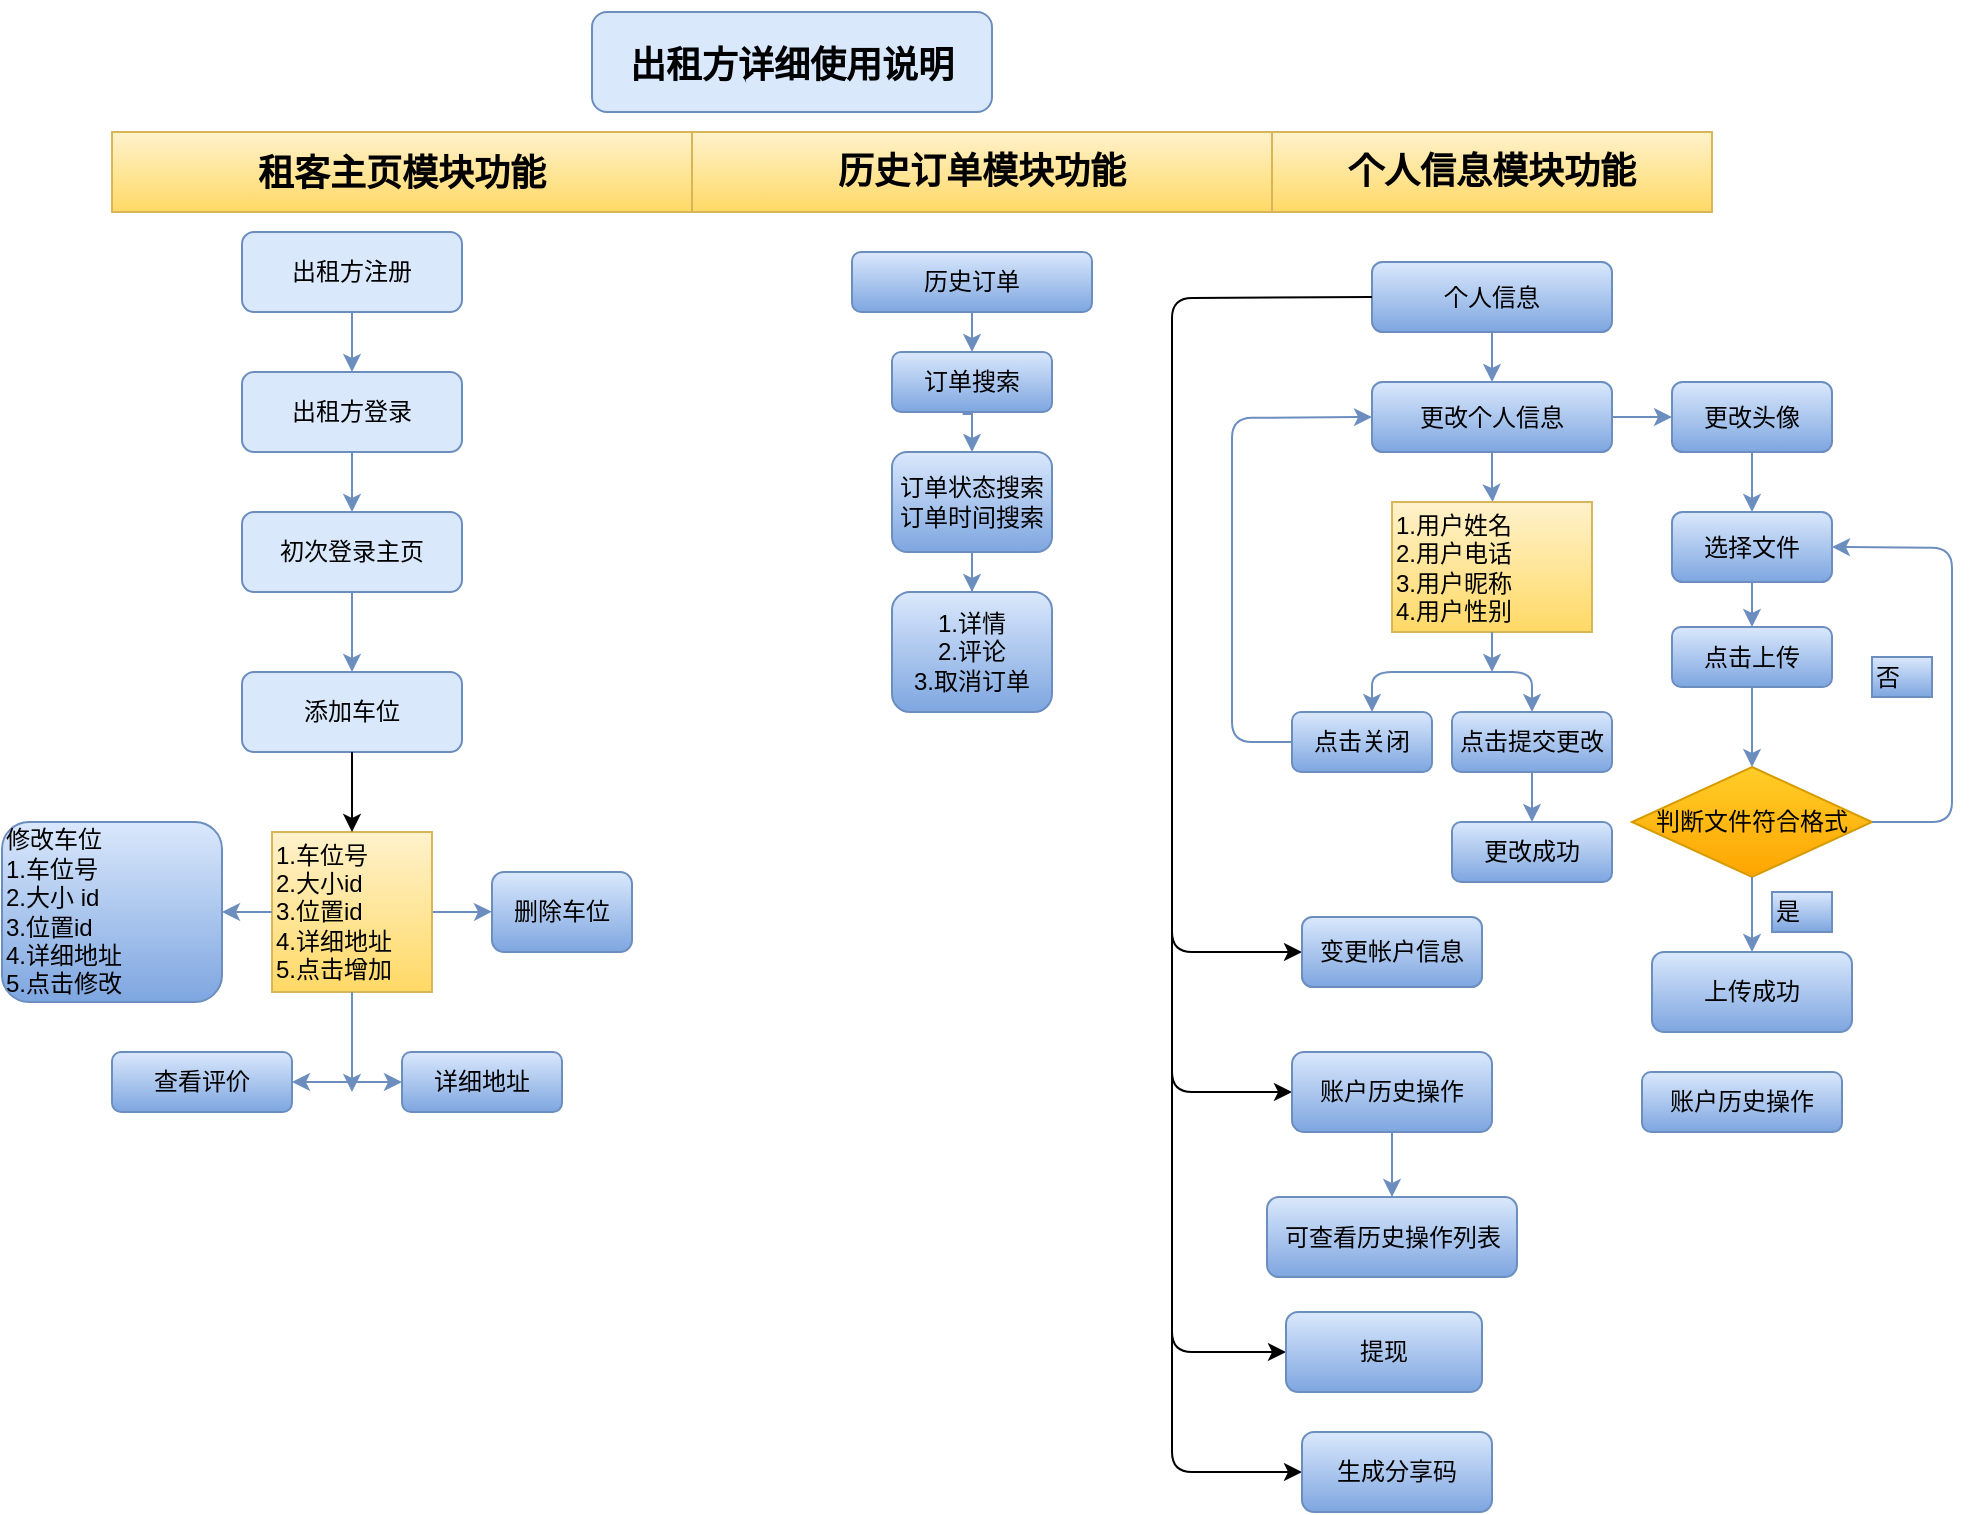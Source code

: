 <mxfile pages="1" version="11.2.4" type="device"><diagram id="9xhiaRg9dRSLGNbm7SgB" name="Page-1"><mxGraphModel dx="1024" dy="595" grid="1" gridSize="10" guides="1" tooltips="1" connect="1" arrows="1" fold="1" page="1" pageScale="1" pageWidth="827" pageHeight="1169" math="0" shadow="0"><root><mxCell id="0"/><mxCell id="1" parent="0"/><mxCell id="x5A44D_sJWdkFcCqhX0C-2" value="&lt;h1&gt;&lt;font style=&quot;font-size: 18px&quot;&gt;&lt;b&gt;&lt;font face=&quot;宋体&quot;&gt;出租方&lt;/font&gt;&lt;/b&gt;&lt;b&gt;&lt;span style=&quot;font-family: &amp;#34;calibri&amp;#34;&quot;&gt;&lt;font face=&quot;宋体&quot;&gt;详细&lt;/font&gt;&lt;/span&gt;&lt;/b&gt;&lt;b&gt;&lt;font face=&quot;宋体&quot;&gt;使用&lt;/font&gt;&lt;/b&gt;&lt;b&gt;&lt;span style=&quot;font-family: &amp;#34;calibri&amp;#34;&quot;&gt;&lt;font face=&quot;宋体&quot;&gt;说明&lt;/font&gt;&lt;/span&gt;&lt;/b&gt;&lt;/font&gt;&lt;/h1&gt;" style="rounded=1;whiteSpace=wrap;html=1;fillColor=#dae8fc;strokeColor=#6c8ebf;fontSize=12;" parent="1" vertex="1"><mxGeometry x="310" y="10" width="200" height="50" as="geometry"/></mxCell><mxCell id="x5A44D_sJWdkFcCqhX0C-3" value="&lt;h2&gt;&lt;b&gt;&lt;span&gt;&lt;font face=&quot;宋体&quot; style=&quot;font-size: 18px&quot;&gt;租客主页模块功能&lt;/font&gt;&lt;/span&gt;&lt;/b&gt;&lt;b&gt;&lt;span style=&quot;font-size: 16pt&quot;&gt;&lt;/span&gt;&lt;/b&gt;&lt;/h2&gt;" style="rounded=0;whiteSpace=wrap;html=1;fillColor=#fff2cc;gradientColor=#ffd966;strokeColor=#d6b656;" parent="1" vertex="1"><mxGeometry x="70" y="70" width="290" height="40" as="geometry"/></mxCell><mxCell id="x5A44D_sJWdkFcCqhX0C-10" value="&lt;p class=&quot;MsoNormal&quot;&gt;&lt;b&gt;&lt;font face=&quot;宋体&quot; style=&quot;font-size: 18px&quot;&gt;历史订单模块功能&lt;/font&gt;&lt;/b&gt;&lt;/p&gt;" style="rounded=0;whiteSpace=wrap;html=1;gradientColor=#ffd966;fillColor=#fff2cc;strokeColor=#d6b656;" parent="1" vertex="1"><mxGeometry x="360" y="70" width="290" height="40" as="geometry"/></mxCell><mxCell id="x5A44D_sJWdkFcCqhX0C-11" value="&lt;p class=&quot;MsoNormal&quot;&gt;&lt;b&gt;&lt;span&gt;&lt;font face=&quot;宋体&quot; style=&quot;font-size: 18px&quot;&gt;个人信息模块功能&lt;/font&gt;&lt;/span&gt;&lt;/b&gt;&lt;/p&gt;" style="rounded=0;whiteSpace=wrap;html=1;gradientColor=#ffd966;fillColor=#fff2cc;strokeColor=#d6b656;" parent="1" vertex="1"><mxGeometry x="650" y="70" width="220" height="40" as="geometry"/></mxCell><mxCell id="x5A44D_sJWdkFcCqhX0C-14" value="" style="edgeStyle=orthogonalEdgeStyle;rounded=0;orthogonalLoop=1;jettySize=auto;html=1;fillColor=#dae8fc;strokeColor=#6c8ebf;" parent="1" source="x5A44D_sJWdkFcCqhX0C-12" target="x5A44D_sJWdkFcCqhX0C-13" edge="1"><mxGeometry relative="1" as="geometry"/></mxCell><mxCell id="x5A44D_sJWdkFcCqhX0C-12" value="出租方注册" style="rounded=1;whiteSpace=wrap;html=1;fillColor=#dae8fc;strokeColor=#6c8ebf;" parent="1" vertex="1"><mxGeometry x="135" y="120" width="110" height="40" as="geometry"/></mxCell><mxCell id="x5A44D_sJWdkFcCqhX0C-16" value="" style="edgeStyle=orthogonalEdgeStyle;rounded=0;orthogonalLoop=1;jettySize=auto;html=1;fillColor=#dae8fc;strokeColor=#6c8ebf;" parent="1" source="x5A44D_sJWdkFcCqhX0C-13" target="x5A44D_sJWdkFcCqhX0C-15" edge="1"><mxGeometry relative="1" as="geometry"/></mxCell><mxCell id="x5A44D_sJWdkFcCqhX0C-13" value="出租方登录" style="rounded=1;whiteSpace=wrap;html=1;fillColor=#dae8fc;strokeColor=#6c8ebf;" parent="1" vertex="1"><mxGeometry x="135" y="190" width="110" height="40" as="geometry"/></mxCell><mxCell id="x5A44D_sJWdkFcCqhX0C-18" value="" style="edgeStyle=orthogonalEdgeStyle;rounded=0;orthogonalLoop=1;jettySize=auto;html=1;fillColor=#dae8fc;strokeColor=#6c8ebf;" parent="1" source="x5A44D_sJWdkFcCqhX0C-15" target="x5A44D_sJWdkFcCqhX0C-17" edge="1"><mxGeometry relative="1" as="geometry"/></mxCell><mxCell id="x5A44D_sJWdkFcCqhX0C-15" value="初次登录主页" style="rounded=1;whiteSpace=wrap;html=1;fillColor=#dae8fc;strokeColor=#6c8ebf;" parent="1" vertex="1"><mxGeometry x="135" y="260" width="110" height="40" as="geometry"/></mxCell><mxCell id="x5A44D_sJWdkFcCqhX0C-17" value="添加车位" style="rounded=1;whiteSpace=wrap;html=1;fillColor=#dae8fc;strokeColor=#6c8ebf;" parent="1" vertex="1"><mxGeometry x="135" y="340" width="110" height="40" as="geometry"/></mxCell><mxCell id="x5A44D_sJWdkFcCqhX0C-22" value="修改车位&lt;br&gt;1.车位号&lt;br&gt;2.大小 id&lt;br&gt;3.位置id&lt;br&gt;4.详细地址&lt;br&gt;5.点击修改" style="rounded=1;whiteSpace=wrap;html=1;align=left;gradientColor=#7ea6e0;fillColor=#dae8fc;strokeColor=#6c8ebf;" parent="1" vertex="1"><mxGeometry x="15" y="415" width="110" height="90" as="geometry"/></mxCell><mxCell id="x5A44D_sJWdkFcCqhX0C-34" value="" style="edgeStyle=orthogonalEdgeStyle;rounded=0;orthogonalLoop=1;jettySize=auto;html=1;gradientColor=#7ea6e0;fillColor=#dae8fc;strokeColor=#6c8ebf;" parent="1" source="x5A44D_sJWdkFcCqhX0C-21" edge="1"><mxGeometry relative="1" as="geometry"><mxPoint x="260" y="459.833" as="targetPoint"/></mxGeometry></mxCell><mxCell id="x5A44D_sJWdkFcCqhX0C-21" value="1.车位号&lt;br&gt;2.大小id&lt;br&gt;3.位置id&lt;br&gt;4.详细地址&lt;br&gt;5.点击增加&lt;br&gt;&lt;div&gt;&lt;/div&gt;" style="whiteSpace=wrap;html=1;aspect=fixed;align=left;fillColor=#fff2cc;strokeColor=#d6b656;gradientColor=#ffd966;" parent="1" vertex="1"><mxGeometry x="150" y="420" width="80" height="80" as="geometry"/></mxCell><mxCell id="x5A44D_sJWdkFcCqhX0C-31" value="" style="endArrow=classic;html=1;" parent="1" target="x5A44D_sJWdkFcCqhX0C-21" edge="1"><mxGeometry width="50" height="50" relative="1" as="geometry"><mxPoint x="190" y="380" as="sourcePoint"/><mxPoint x="70" y="530" as="targetPoint"/></mxGeometry></mxCell><mxCell id="x5A44D_sJWdkFcCqhX0C-32" value="" style="endArrow=classic;html=1;exitX=0;exitY=0.5;exitDx=0;exitDy=0;gradientColor=#7ea6e0;fillColor=#dae8fc;strokeColor=#6c8ebf;" parent="1" source="x5A44D_sJWdkFcCqhX0C-21" target="x5A44D_sJWdkFcCqhX0C-22" edge="1"><mxGeometry width="50" height="50" relative="1" as="geometry"><mxPoint x="20" y="580" as="sourcePoint"/><mxPoint x="70" y="530" as="targetPoint"/></mxGeometry></mxCell><mxCell id="x5A44D_sJWdkFcCqhX0C-35" value="删除车位" style="rounded=1;whiteSpace=wrap;html=1;gradientColor=#7ea6e0;fillColor=#dae8fc;strokeColor=#6c8ebf;" parent="1" vertex="1"><mxGeometry x="260" y="440" width="70" height="40" as="geometry"/></mxCell><mxCell id="x5A44D_sJWdkFcCqhX0C-39" value="查看评价" style="rounded=1;whiteSpace=wrap;html=1;gradientColor=#7ea6e0;fillColor=#dae8fc;strokeColor=#6c8ebf;" parent="1" vertex="1"><mxGeometry x="70" y="530" width="90" height="30" as="geometry"/></mxCell><mxCell id="x5A44D_sJWdkFcCqhX0C-40" value="详细地址" style="rounded=1;whiteSpace=wrap;html=1;gradientColor=#7ea6e0;fillColor=#dae8fc;strokeColor=#6c8ebf;" parent="1" vertex="1"><mxGeometry x="215" y="530" width="80" height="30" as="geometry"/></mxCell><mxCell id="x5A44D_sJWdkFcCqhX0C-42" value="" style="endArrow=classic;startArrow=classic;html=1;entryX=0;entryY=0.5;entryDx=0;entryDy=0;exitX=1;exitY=0.5;exitDx=0;exitDy=0;gradientColor=#7ea6e0;fillColor=#dae8fc;strokeColor=#6c8ebf;" parent="1" source="x5A44D_sJWdkFcCqhX0C-39" target="x5A44D_sJWdkFcCqhX0C-40" edge="1"><mxGeometry width="50" height="50" relative="1" as="geometry"><mxPoint x="20" y="630" as="sourcePoint"/><mxPoint x="70" y="580" as="targetPoint"/></mxGeometry></mxCell><mxCell id="x5A44D_sJWdkFcCqhX0C-44" value="" style="endArrow=classic;html=1;exitX=0.5;exitY=1;exitDx=0;exitDy=0;gradientColor=#7ea6e0;fillColor=#dae8fc;strokeColor=#6c8ebf;" parent="1" source="x5A44D_sJWdkFcCqhX0C-21" edge="1"><mxGeometry width="50" height="50" relative="1" as="geometry"><mxPoint x="20" y="630" as="sourcePoint"/><mxPoint x="190" y="550" as="targetPoint"/></mxGeometry></mxCell><mxCell id="x5A44D_sJWdkFcCqhX0C-45" value="历史订单" style="rounded=1;whiteSpace=wrap;html=1;gradientColor=#7ea6e0;fillColor=#dae8fc;strokeColor=#6c8ebf;" parent="1" vertex="1"><mxGeometry x="440" y="130" width="120" height="30" as="geometry"/></mxCell><mxCell id="x5A44D_sJWdkFcCqhX0C-53" value="" style="edgeStyle=orthogonalEdgeStyle;rounded=0;orthogonalLoop=1;jettySize=auto;html=1;gradientColor=#7ea6e0;fillColor=#dae8fc;strokeColor=#6c8ebf;" parent="1" target="x5A44D_sJWdkFcCqhX0C-52" edge="1"><mxGeometry relative="1" as="geometry"><mxPoint x="495.333" y="190" as="sourcePoint"/></mxGeometry></mxCell><mxCell id="x5A44D_sJWdkFcCqhX0C-50" value="订单搜索" style="rounded=1;whiteSpace=wrap;html=1;gradientColor=#7ea6e0;fillColor=#dae8fc;strokeColor=#6c8ebf;" parent="1" vertex="1"><mxGeometry x="460" y="180" width="80" height="30" as="geometry"/></mxCell><mxCell id="x5A44D_sJWdkFcCqhX0C-59" value="" style="edgeStyle=orthogonalEdgeStyle;rounded=0;orthogonalLoop=1;jettySize=auto;html=1;gradientColor=#7ea6e0;fillColor=#dae8fc;strokeColor=#6c8ebf;" parent="1" source="x5A44D_sJWdkFcCqhX0C-52" target="x5A44D_sJWdkFcCqhX0C-58" edge="1"><mxGeometry relative="1" as="geometry"/></mxCell><mxCell id="x5A44D_sJWdkFcCqhX0C-52" value="订单状态搜索&lt;br&gt;订单时间搜索" style="rounded=1;whiteSpace=wrap;html=1;gradientColor=#7ea6e0;fillColor=#dae8fc;strokeColor=#6c8ebf;" parent="1" vertex="1"><mxGeometry x="460" y="230" width="80" height="50" as="geometry"/></mxCell><mxCell id="x5A44D_sJWdkFcCqhX0C-58" value="1.详情&lt;br&gt;2.评论&lt;br&gt;3.取消订单" style="rounded=1;whiteSpace=wrap;html=1;gradientColor=#7ea6e0;fillColor=#dae8fc;strokeColor=#6c8ebf;" parent="1" vertex="1"><mxGeometry x="460" y="300" width="80" height="60" as="geometry"/></mxCell><mxCell id="x5A44D_sJWdkFcCqhX0C-60" value="" style="endArrow=classic;html=1;entryX=0.5;entryY=0;entryDx=0;entryDy=0;exitX=0.5;exitY=1;exitDx=0;exitDy=0;gradientColor=#7ea6e0;fillColor=#dae8fc;strokeColor=#6c8ebf;" parent="1" source="x5A44D_sJWdkFcCqhX0C-45" target="x5A44D_sJWdkFcCqhX0C-50" edge="1"><mxGeometry width="50" height="50" relative="1" as="geometry"><mxPoint x="20" y="630" as="sourcePoint"/><mxPoint x="70" y="580" as="targetPoint"/></mxGeometry></mxCell><mxCell id="x5A44D_sJWdkFcCqhX0C-63" value="" style="edgeStyle=orthogonalEdgeStyle;rounded=0;orthogonalLoop=1;jettySize=auto;html=1;gradientColor=#7ea6e0;fillColor=#dae8fc;strokeColor=#6c8ebf;" parent="1" source="x5A44D_sJWdkFcCqhX0C-61" target="x5A44D_sJWdkFcCqhX0C-62" edge="1"><mxGeometry relative="1" as="geometry"/></mxCell><mxCell id="x5A44D_sJWdkFcCqhX0C-61" value="个人信息" style="rounded=1;whiteSpace=wrap;html=1;gradientColor=#7ea6e0;fillColor=#dae8fc;strokeColor=#6c8ebf;" parent="1" vertex="1"><mxGeometry x="700" y="135" width="120" height="35" as="geometry"/></mxCell><mxCell id="x5A44D_sJWdkFcCqhX0C-65" value="" style="edgeStyle=orthogonalEdgeStyle;rounded=0;orthogonalLoop=1;jettySize=auto;html=1;gradientColor=#7ea6e0;fillColor=#dae8fc;strokeColor=#6c8ebf;" parent="1" source="x5A44D_sJWdkFcCqhX0C-62" target="x5A44D_sJWdkFcCqhX0C-64" edge="1"><mxGeometry relative="1" as="geometry"/></mxCell><mxCell id="x5A44D_sJWdkFcCqhX0C-78" value="" style="edgeStyle=orthogonalEdgeStyle;rounded=0;orthogonalLoop=1;jettySize=auto;html=1;gradientColor=#7ea6e0;fillColor=#dae8fc;strokeColor=#6c8ebf;" parent="1" source="x5A44D_sJWdkFcCqhX0C-62" edge="1"><mxGeometry relative="1" as="geometry"><mxPoint x="760.333" y="255" as="targetPoint"/></mxGeometry></mxCell><mxCell id="x5A44D_sJWdkFcCqhX0C-62" value="更改个人信息" style="rounded=1;whiteSpace=wrap;html=1;gradientColor=#7ea6e0;fillColor=#dae8fc;strokeColor=#6c8ebf;" parent="1" vertex="1"><mxGeometry x="700" y="195" width="120" height="35" as="geometry"/></mxCell><mxCell id="x5A44D_sJWdkFcCqhX0C-67" value="" style="edgeStyle=orthogonalEdgeStyle;rounded=0;orthogonalLoop=1;jettySize=auto;html=1;gradientColor=#7ea6e0;fillColor=#dae8fc;strokeColor=#6c8ebf;" parent="1" source="x5A44D_sJWdkFcCqhX0C-64" target="x5A44D_sJWdkFcCqhX0C-66" edge="1"><mxGeometry relative="1" as="geometry"/></mxCell><mxCell id="x5A44D_sJWdkFcCqhX0C-64" value="更改头像" style="rounded=1;whiteSpace=wrap;html=1;gradientColor=#7ea6e0;fillColor=#dae8fc;strokeColor=#6c8ebf;" parent="1" vertex="1"><mxGeometry x="850" y="195" width="80" height="35" as="geometry"/></mxCell><mxCell id="x5A44D_sJWdkFcCqhX0C-66" value="选择文件" style="rounded=1;whiteSpace=wrap;html=1;gradientColor=#7ea6e0;fillColor=#dae8fc;strokeColor=#6c8ebf;" parent="1" vertex="1"><mxGeometry x="850" y="260" width="80" height="35" as="geometry"/></mxCell><mxCell id="x5A44D_sJWdkFcCqhX0C-68" value="判断文件符合格式" style="rhombus;whiteSpace=wrap;html=1;rotation=0;gradientColor=#ffa500;fillColor=#ffcd28;strokeColor=#d79b00;" parent="1" vertex="1"><mxGeometry x="830" y="387.5" width="120" height="55" as="geometry"/></mxCell><mxCell id="x5A44D_sJWdkFcCqhX0C-69" value="" style="endArrow=classic;html=1;exitX=0.5;exitY=1;exitDx=0;exitDy=0;entryX=0.5;entryY=0;entryDx=0;entryDy=0;gradientColor=#7ea6e0;fillColor=#dae8fc;strokeColor=#6c8ebf;" parent="1" source="x5A44D_sJWdkFcCqhX0C-72" target="x5A44D_sJWdkFcCqhX0C-68" edge="1"><mxGeometry width="50" height="50" relative="1" as="geometry"><mxPoint x="380" y="630" as="sourcePoint"/><mxPoint x="430" y="580" as="targetPoint"/></mxGeometry></mxCell><mxCell id="x5A44D_sJWdkFcCqhX0C-74" value="是" style="text;html=1;resizable=0;points=[];autosize=1;align=left;verticalAlign=top;spacingTop=-4;gradientColor=#7ea6e0;fillColor=#dae8fc;strokeColor=#6c8ebf;" parent="1" vertex="1"><mxGeometry x="900" y="450" width="30" height="20" as="geometry"/></mxCell><mxCell id="x5A44D_sJWdkFcCqhX0C-75" value="" style="endArrow=classic;html=1;entryX=1;entryY=0.5;entryDx=0;entryDy=0;exitX=1;exitY=0.5;exitDx=0;exitDy=0;gradientColor=#7ea6e0;fillColor=#dae8fc;strokeColor=#6c8ebf;" parent="1" source="x5A44D_sJWdkFcCqhX0C-68" target="x5A44D_sJWdkFcCqhX0C-66" edge="1"><mxGeometry width="50" height="50" relative="1" as="geometry"><mxPoint x="380" y="630" as="sourcePoint"/><mxPoint x="430" y="580" as="targetPoint"/><Array as="points"><mxPoint x="990" y="415"/><mxPoint x="990" y="278"/></Array></mxGeometry></mxCell><mxCell id="x5A44D_sJWdkFcCqhX0C-76" value="否" style="text;html=1;resizable=0;points=[];autosize=1;align=left;verticalAlign=top;spacingTop=-4;gradientColor=#7ea6e0;fillColor=#dae8fc;strokeColor=#6c8ebf;" parent="1" vertex="1"><mxGeometry x="950" y="332.5" width="30" height="20" as="geometry"/></mxCell><mxCell id="x5A44D_sJWdkFcCqhX0C-80" value="1.用户姓名&lt;br&gt;2.用户电话&lt;br&gt;3.用户昵称&lt;br&gt;4.用户性别" style="rounded=0;whiteSpace=wrap;html=1;align=left;gradientColor=#ffd966;fillColor=#fff2cc;strokeColor=#d6b656;" parent="1" vertex="1"><mxGeometry x="710" y="255" width="100" height="65" as="geometry"/></mxCell><mxCell id="x5A44D_sJWdkFcCqhX0C-84" value="" style="edgeStyle=orthogonalEdgeStyle;rounded=0;orthogonalLoop=1;jettySize=auto;html=1;gradientColor=#7ea6e0;fillColor=#dae8fc;strokeColor=#6c8ebf;" parent="1" source="x5A44D_sJWdkFcCqhX0C-81" target="x5A44D_sJWdkFcCqhX0C-83" edge="1"><mxGeometry relative="1" as="geometry"/></mxCell><mxCell id="x5A44D_sJWdkFcCqhX0C-81" value="点击提交更改" style="rounded=1;whiteSpace=wrap;html=1;gradientColor=#7ea6e0;fillColor=#dae8fc;strokeColor=#6c8ebf;" parent="1" vertex="1"><mxGeometry x="740" y="360" width="80" height="30" as="geometry"/></mxCell><mxCell id="x5A44D_sJWdkFcCqhX0C-83" value="更改成功" style="rounded=1;whiteSpace=wrap;html=1;gradientColor=#7ea6e0;fillColor=#dae8fc;strokeColor=#6c8ebf;" parent="1" vertex="1"><mxGeometry x="740" y="415" width="80" height="30" as="geometry"/></mxCell><mxCell id="x5A44D_sJWdkFcCqhX0C-85" value="" style="endArrow=classic;html=1;exitX=0.5;exitY=1;exitDx=0;exitDy=0;gradientColor=#7ea6e0;fillColor=#dae8fc;strokeColor=#6c8ebf;" parent="1" source="x5A44D_sJWdkFcCqhX0C-80" edge="1"><mxGeometry width="50" height="50" relative="1" as="geometry"><mxPoint x="380" y="630" as="sourcePoint"/><mxPoint x="760" y="340" as="targetPoint"/></mxGeometry></mxCell><mxCell id="x5A44D_sJWdkFcCqhX0C-86" value="" style="endArrow=classic;startArrow=classic;html=1;entryX=0.5;entryY=0;entryDx=0;entryDy=0;gradientColor=#7ea6e0;fillColor=#dae8fc;strokeColor=#6c8ebf;" parent="1" target="x5A44D_sJWdkFcCqhX0C-81" edge="1"><mxGeometry width="50" height="50" relative="1" as="geometry"><mxPoint x="700" y="360" as="sourcePoint"/><mxPoint x="430" y="580" as="targetPoint"/><Array as="points"><mxPoint x="700" y="340"/><mxPoint x="780" y="340"/></Array></mxGeometry></mxCell><mxCell id="x5A44D_sJWdkFcCqhX0C-87" value="点击关闭" style="rounded=1;whiteSpace=wrap;html=1;gradientColor=#7ea6e0;fillColor=#dae8fc;strokeColor=#6c8ebf;" parent="1" vertex="1"><mxGeometry x="660" y="360" width="70" height="30" as="geometry"/></mxCell><mxCell id="x5A44D_sJWdkFcCqhX0C-88" value="" style="endArrow=classic;html=1;entryX=0;entryY=0.5;entryDx=0;entryDy=0;exitX=0;exitY=0.5;exitDx=0;exitDy=0;gradientColor=#7ea6e0;fillColor=#dae8fc;strokeColor=#6c8ebf;" parent="1" source="x5A44D_sJWdkFcCqhX0C-87" target="x5A44D_sJWdkFcCqhX0C-62" edge="1"><mxGeometry width="50" height="50" relative="1" as="geometry"><mxPoint x="380" y="630" as="sourcePoint"/><mxPoint x="430" y="580" as="targetPoint"/><Array as="points"><mxPoint x="630" y="375"/><mxPoint x="630" y="213"/></Array></mxGeometry></mxCell><mxCell id="x5A44D_sJWdkFcCqhX0C-72" value="点击上传" style="rounded=1;whiteSpace=wrap;html=1;gradientColor=#7ea6e0;fillColor=#dae8fc;strokeColor=#6c8ebf;" parent="1" vertex="1"><mxGeometry x="850" y="317.5" width="80" height="30" as="geometry"/></mxCell><mxCell id="x5A44D_sJWdkFcCqhX0C-89" value="" style="endArrow=classic;html=1;exitX=0.5;exitY=1;exitDx=0;exitDy=0;entryX=0.5;entryY=0;entryDx=0;entryDy=0;gradientColor=#7ea6e0;fillColor=#dae8fc;strokeColor=#6c8ebf;" parent="1" source="x5A44D_sJWdkFcCqhX0C-66" target="x5A44D_sJWdkFcCqhX0C-72" edge="1"><mxGeometry width="50" height="50" relative="1" as="geometry"><mxPoint x="890" y="295" as="sourcePoint"/><mxPoint x="890" y="452.5" as="targetPoint"/></mxGeometry></mxCell><mxCell id="x5A44D_sJWdkFcCqhX0C-90" value="" style="endArrow=classic;html=1;exitX=0.5;exitY=1;exitDx=0;exitDy=0;gradientColor=#7ea6e0;fillColor=#dae8fc;strokeColor=#6c8ebf;" parent="1" source="x5A44D_sJWdkFcCqhX0C-68" target="x5A44D_sJWdkFcCqhX0C-91" edge="1"><mxGeometry width="50" height="50" relative="1" as="geometry"><mxPoint x="440" y="630" as="sourcePoint"/><mxPoint x="890" y="480" as="targetPoint"/></mxGeometry></mxCell><mxCell id="x5A44D_sJWdkFcCqhX0C-91" value="上传成功" style="rounded=1;whiteSpace=wrap;html=1;gradientColor=#7ea6e0;fillColor=#dae8fc;strokeColor=#6c8ebf;" parent="1" vertex="1"><mxGeometry x="840" y="480" width="100" height="40" as="geometry"/></mxCell><mxCell id="x5A44D_sJWdkFcCqhX0C-92" value="" style="endArrow=classic;html=1;exitX=0;exitY=0.5;exitDx=0;exitDy=0;" parent="1" source="x5A44D_sJWdkFcCqhX0C-61" target="x5A44D_sJWdkFcCqhX0C-93" edge="1"><mxGeometry width="50" height="50" relative="1" as="geometry"><mxPoint x="600" y="160" as="sourcePoint"/><mxPoint x="670" y="480" as="targetPoint"/><Array as="points"><mxPoint x="600" y="153"/><mxPoint x="600" y="480"/></Array></mxGeometry></mxCell><mxCell id="x5A44D_sJWdkFcCqhX0C-93" value="变更帐户信息" style="rounded=1;whiteSpace=wrap;html=1;gradientColor=#7ea6e0;fillColor=#dae8fc;strokeColor=#6c8ebf;" parent="1" vertex="1"><mxGeometry x="665" y="462.5" width="90" height="35" as="geometry"/></mxCell><mxCell id="x5A44D_sJWdkFcCqhX0C-94" value="" style="endArrow=classic;html=1;" parent="1" edge="1"><mxGeometry width="50" height="50" relative="1" as="geometry"><mxPoint x="600" y="460" as="sourcePoint"/><mxPoint x="660" y="550" as="targetPoint"/><Array as="points"><mxPoint x="600" y="550"/></Array></mxGeometry></mxCell><mxCell id="x5A44D_sJWdkFcCqhX0C-99" value="" style="edgeStyle=orthogonalEdgeStyle;rounded=0;orthogonalLoop=1;jettySize=auto;html=1;gradientColor=#7ea6e0;fillColor=#dae8fc;strokeColor=#6c8ebf;" parent="1" source="x5A44D_sJWdkFcCqhX0C-95" target="x5A44D_sJWdkFcCqhX0C-98" edge="1"><mxGeometry relative="1" as="geometry"/></mxCell><mxCell id="x5A44D_sJWdkFcCqhX0C-95" value="账户历史操作" style="rounded=1;whiteSpace=wrap;html=1;gradientColor=#7ea6e0;fillColor=#dae8fc;strokeColor=#6c8ebf;" parent="1" vertex="1"><mxGeometry x="660" y="530" width="100" height="40" as="geometry"/></mxCell><mxCell id="x5A44D_sJWdkFcCqhX0C-98" value="可查看历史操作列表" style="rounded=1;whiteSpace=wrap;html=1;gradientColor=#7ea6e0;fillColor=#dae8fc;strokeColor=#6c8ebf;" parent="1" vertex="1"><mxGeometry x="647.5" y="602.5" width="125" height="40" as="geometry"/></mxCell><mxCell id="x5A44D_sJWdkFcCqhX0C-96" value="账户历史操作" style="rounded=1;whiteSpace=wrap;html=1;gradientColor=#7ea6e0;fillColor=#dae8fc;strokeColor=#6c8ebf;" parent="1" vertex="1"><mxGeometry x="835" y="540" width="100" height="30" as="geometry"/></mxCell><mxCell id="x5A44D_sJWdkFcCqhX0C-100" value="" style="endArrow=classic;html=1;" parent="1" target="x5A44D_sJWdkFcCqhX0C-101" edge="1"><mxGeometry width="50" height="50" relative="1" as="geometry"><mxPoint x="600" y="540" as="sourcePoint"/><mxPoint x="660" y="680" as="targetPoint"/><Array as="points"><mxPoint x="600" y="680"/></Array></mxGeometry></mxCell><mxCell id="x5A44D_sJWdkFcCqhX0C-101" value="提现" style="rounded=1;whiteSpace=wrap;html=1;gradientColor=#7ea6e0;fillColor=#dae8fc;strokeColor=#6c8ebf;" parent="1" vertex="1"><mxGeometry x="657" y="660" width="98" height="40" as="geometry"/></mxCell><mxCell id="x5A44D_sJWdkFcCqhX0C-102" value="" style="endArrow=classic;html=1;" parent="1" target="x5A44D_sJWdkFcCqhX0C-103" edge="1"><mxGeometry width="50" height="50" relative="1" as="geometry"><mxPoint x="600" y="670" as="sourcePoint"/><mxPoint x="670" y="740" as="targetPoint"/><Array as="points"><mxPoint x="600" y="740"/></Array></mxGeometry></mxCell><mxCell id="x5A44D_sJWdkFcCqhX0C-103" value="生成分享码" style="rounded=1;whiteSpace=wrap;html=1;gradientColor=#7ea6e0;fillColor=#dae8fc;strokeColor=#6c8ebf;" parent="1" vertex="1"><mxGeometry x="665" y="720" width="95" height="40" as="geometry"/></mxCell></root></mxGraphModel></diagram></mxfile>